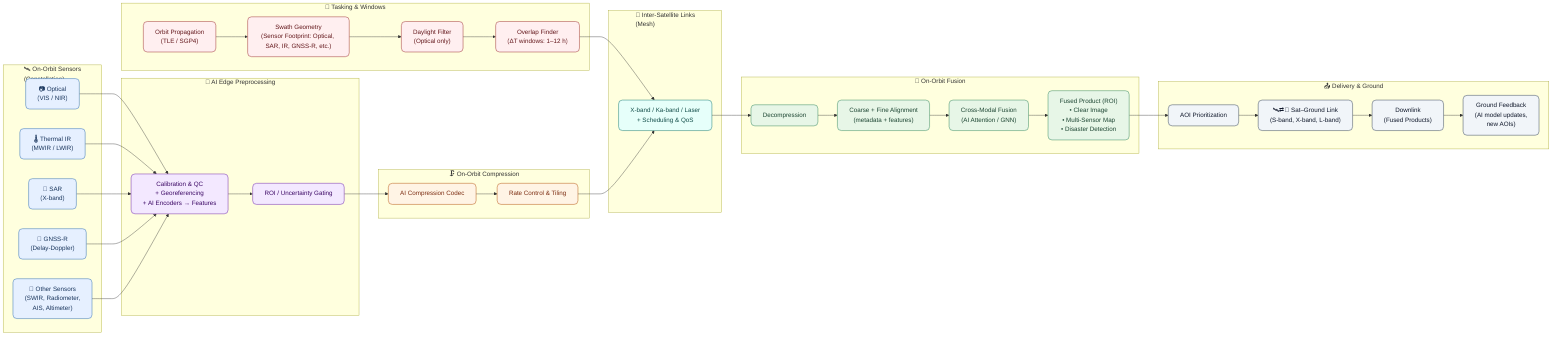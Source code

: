 %% ==========================
%% Detailed Flow (Bottom) – Constellation + ISL Mesh + Tasking
%% ==========================
flowchart LR

 subgraph Sats["🛰️ On-Orbit Sensors<br/>(Constellation)"]
        OPT["📷 Optical<br/>(VIS / NIR)"]
        TIR["🌡️ Thermal IR<br/>(MWIR / LWIR)"]
        SAR["📡 SAR<br/>(X-band)"]
        GNSSR["📶 GNSS-R<br/>(Delay-Doppler)"]
        OTH["🔭 Other Sensors<br/>(SWIR, Radiometer,<br/>AIS, Altimeter)"]
  end

 subgraph Task["📅 Tasking & Windows"]
        ORB["Orbit Propagation<br/>(TLE / SGP4)"]
        SWATH["Swath Geometry<br/>(Sensor Footprint: Optical, SAR, IR, GNSS-R, etc.)"]
        DAY["Daylight Filter<br/>(Optical only)"]
        OVL["Overlap Finder<br/>(ΔT windows: 1–12 h)"]
  end

 subgraph Prep["🧪 AI Edge Preprocessing"]
        PREP["Calibration & QC<br/>+ Georeferencing<br/>+ AI Encoders → Features"]
        ROI["ROI / Uncertainty Gating"]
  end

 subgraph Comp["🗜️ On-Orbit Compression"]
        CODEC["AI Compression Codec"]
        RATE["Rate Control & Tiling"]
  end

 subgraph ISL["🔗 Inter-Satellite Links<br/>(Mesh)"]
        LINK["X-band / Ka-band / Laser<br/>+ Scheduling & QoS"]
  end

 subgraph Fuse["🧠 On-Orbit Fusion"]
        DECODE["Decompression"]
        ALIGN["Coarse + Fine Alignment<br/>(metadata + features)"]
        FUSE["Cross-Modal Fusion<br/>(AI Attention / GNN)"]
        PROD["Fused Product (ROI)<br/>• Clear Image<br/>• Multi-Sensor Map<br/>• Disaster Detection"]
  end

 subgraph Down["📤 Delivery & Ground"]
        PRI["AOI Prioritization"]
        GS["🛰️⇄📡 Sat–Ground Link<br/>(S-band, X-band, L-band)"]
        DL["Downlink<br/>(Fused Products)"]
        GFB["Ground Feedback<br/>(AI model updates,<br/>new AOIs)"]
  end

    %% Flow connections
    OPT --> PREP
    TIR --> PREP
    SAR --> PREP
    GNSSR --> PREP
    OTH --> PREP

    ORB --> SWATH --> DAY --> OVL --> LINK

    PREP --> ROI
    ROI --> CODEC
    CODEC --> RATE
    RATE --> LINK
    LINK --> DECODE
    DECODE --> ALIGN
    ALIGN --> FUSE
    FUSE --> PROD
    PROD --> PRI
    PRI --> GS
    GS --> DL
    DL --> GFB

    %% Class styling
    OPT:::sensors
    TIR:::sensors
    SAR:::sensors
    GNSSR:::sensors
    OTH:::sensors
    ORB:::task
    SWATH:::task
    DAY:::task
    OVL:::task
    PREP:::prep
    ROI:::prep
    CODEC:::comp
    RATE:::comp
    LINK:::isl
    DECODE:::fuse
    ALIGN:::fuse
    FUSE:::fuse
    PROD:::fuse
    PRI:::down
    GS:::down
    DL:::down
    GFB:::down

    classDef sensors fill:#E6F0FF,stroke:#2B6CB0,color:#1A365D,stroke-width:1.2px,rx:10,ry:10
    classDef task    fill:#FFEFF0,stroke:#9B2C2C,color:#63171B,stroke-width:1.2px,rx:10,ry:10
    classDef prep    fill:#F3E8FF,stroke:#6B21A8,color:#3B0764,stroke-width:1.2px,rx:10,ry:10
    classDef comp    fill:#FFF4E5,stroke:#B45309,color:#7C2D12,stroke-width:1.2px,rx:10,ry:10
    classDef isl     fill:#E6FFFA,stroke:#0F766E,color:#134E4A,stroke-width:1.2px,rx:10,ry:10
    classDef fuse    fill:#E7F6E7,stroke:#2F855A,color:#1C4532,stroke-width:1.2px,rx:10,ry:10
    classDef down    fill:#F1F5F9,stroke:#334155,color:#0F172A,stroke-width:1.2px,rx:10,ry:10